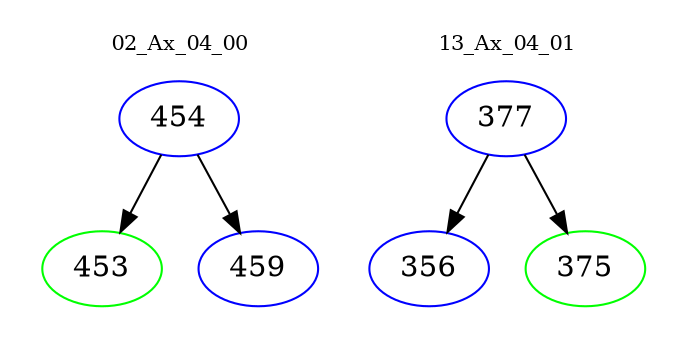 digraph{
subgraph cluster_0 {
color = white
label = "02_Ax_04_00";
fontsize=10;
T0_454 [label="454", color="blue"]
T0_454 -> T0_453 [color="black"]
T0_453 [label="453", color="green"]
T0_454 -> T0_459 [color="black"]
T0_459 [label="459", color="blue"]
}
subgraph cluster_1 {
color = white
label = "13_Ax_04_01";
fontsize=10;
T1_377 [label="377", color="blue"]
T1_377 -> T1_356 [color="black"]
T1_356 [label="356", color="blue"]
T1_377 -> T1_375 [color="black"]
T1_375 [label="375", color="green"]
}
}
